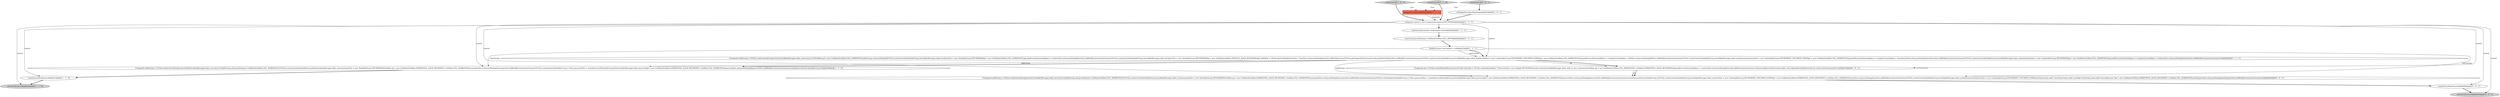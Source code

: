 digraph {
5 [style = filled, label = "setControl(control)@@@52@@@['1', '1', '0']", fillcolor = lightgray, shape = ellipse image = "AAA0AAABBB1BBB"];
3 [style = filled, label = "{Composite addrGroup = UIUtils.createControlGroup(control,DataVirtualityMessages.label_security,4,0,0)addrGroup.setLayoutData(new GridData(GridData.FILL_HORIZONTAL))UIUtils.createControlLabel(addrGroup,DataVirtualityMessages.label_user)usernameText = new Text(addrGroup,SWT.BORDER)GridData gd = new GridData(GridData.HORIZONTAL_ALIGN_BEGINNING | GridData.FILL_HORIZONTAL)usernameText.setLayoutData(gd)usernameText.addModifyListener(textListener)UIUtils.createEmptyLabel(addrGroup,2,1)Text passwordText = createPasswordText(addrGroup,DataVirtualityMessages.label_password)gd = new GridData(GridData.HORIZONTAL_ALIGN_BEGINNING | GridData.FILL_HORIZONTAL)passwordText.setLayoutData(gd)passwordText.addModifyListener(textListener)createPasswordControls(addrGroup,2)}@@@36@@@['1', '1', '0']", fillcolor = white, shape = ellipse image = "AAA0AAABBB1BBB"];
1 [style = filled, label = "createControl['1', '0', '0']", fillcolor = lightgray, shape = diamond image = "AAA0AAABBB1BBB"];
6 [style = filled, label = "control.setLayout(new GridLayout(1,false))@@@5@@@['1', '1', '1']", fillcolor = white, shape = ellipse image = "AAA0AAABBB1BBB"];
12 [style = filled, label = "setImageDescriptor(logoImage)@@@3@@@['0', '0', '1']", fillcolor = white, shape = ellipse image = "AAA0AAABBB3BBB"];
14 [style = filled, label = "setControl(control)@@@91@@@['0', '0', '1']", fillcolor = lightgray, shape = ellipse image = "AAA0AAABBB3BBB"];
16 [style = filled, label = "{Composite addrGroup = UIUtils.createControlGroup(control,SnowflakeMessages.label_security,4,0,0)addrGroup.setLayoutData(new GridData(GridData.FILL_HORIZONTAL))UIUtils.createControlLabel(addrGroup,SnowflakeMessages.label_user)usernameText = new Text(addrGroup,SWT.BORDER)GridData gd = new GridData(GridData.HORIZONTAL_ALIGN_BEGINNING | GridData.FILL_HORIZONTAL)usernameText.setLayoutData(gd)usernameText.addModifyListener(textListener)UIUtils.createEmptyLabel(addrGroup,2,1)Text passwordText = createPasswordText(addrGroup,SnowflakeMessages.label_password)gd = new GridData(GridData.HORIZONTAL_ALIGN_BEGINNING | GridData.FILL_HORIZONTAL)passwordText.setLayoutData(gd)passwordText.addModifyListener(textListener)createPasswordControls(addrGroup,2)UIUtils.createControlLabel(addrGroup,SnowflakeMessages.label_role)roleText = new Combo(addrGroup,SWT.BORDER | SWT.DROP_DOWN)gd = new GridData(GridData.HORIZONTAL_ALIGN_BEGINNING | GridData.FILL_HORIZONTAL)roleText.setLayoutData(gd)roleText.addModifyListener(textListener)UIUtils.createControlLabel(addrGroup,SnowflakeMessages.label_authenticator)authTypeCombo = new Combo(addrGroup,SWT.BORDER | SWT.DROP_DOWN)authTypeCombo.add(\"\")authTypeCombo.add(\"snowflake\")authTypeCombo.add(\"externalbrowser\")gd = new GridData(GridData.HORIZONTAL_ALIGN_BEGINNING | GridData.FILL_HORIZONTAL)authTypeCombo.setLayoutData(gd)authTypeCombo.addModifyListener(textListener)}@@@62@@@['0', '0', '1']", fillcolor = white, shape = ellipse image = "AAA0AAABBB3BBB"];
0 [style = filled, label = "Composite control = new Composite(composite,SWT.NONE)@@@4@@@['1', '1', '1']", fillcolor = white, shape = ellipse image = "AAA0AAABBB1BBB"];
2 [style = filled, label = "control.setLayoutData(new GridData(GridData.FILL_BOTH))@@@6@@@['1', '1', '1']", fillcolor = white, shape = ellipse image = "AAA0AAABBB1BBB"];
7 [style = filled, label = "Composite composite@@@2@@@['1', '1', '1']", fillcolor = tomato, shape = box image = "AAA0AAABBB1BBB"];
15 [style = filled, label = "{Composite ph = UIUtils.createPlaceholder(control,2)CLabel infoLabel = UIUtils.createInfoLabel(ph,\"\")Link testLink = new Link(ph,SWT.NONE)testLink.setText(SnowflakeMessages.label_click_on_test_connection)GridData gd = new GridData(GridData.FILL_HORIZONTAL | GridData.HORIZONTAL_ALIGN_BEGINNING)gd.grabExcessHorizontalSpace = truetestLink.setLayoutData(gd)testLink.addSelectionListener(new SelectionAdapter(){@Override public void widgetSelected(SelectionEvent e){site.testConnection()}})}@@@47@@@['0', '0', '1']", fillcolor = white, shape = ellipse image = "AAA0AAABBB3BBB"];
11 [style = filled, label = "createControl['0', '0', '1']", fillcolor = lightgray, shape = diamond image = "AAA0AAABBB3BBB"];
4 [style = filled, label = "{Composite addrGroup = UIUtils.createControlGroup(control,SnowflakeMessages.label_connection,4,0,0)GridData gd = new GridData(GridData.FILL_HORIZONTAL)addrGroup.setLayoutData(gd)UIUtils.createControlLabel(addrGroup,SnowflakeMessages.label_host)hostText = new Text(addrGroup,SWT.BORDER)gd = new GridData(GridData.FILL_HORIZONTAL)gd.grabExcessHorizontalSpace = truehostText.setLayoutData(gd)hostText.addModifyListener(textListener)UIUtils.createControlLabel(addrGroup,SnowflakeMessages.label_port)portText = new Text(addrGroup,SWT.BORDER)gd = new GridData(GridData.VERTICAL_ALIGN_BEGINNING)gd.widthHint = UIUtils.getFontHeight(portText) * 7portText.setLayoutData(gd)portText.addVerifyListener(UIUtils.getIntegerVerifyListener(Locale.getDefault()))portText.addModifyListener(textListener)UIUtils.createControlLabel(addrGroup,SnowflakeMessages.label_database)dbText = new Combo(addrGroup,SWT.BORDER | SWT.DROP_DOWN)gd = new GridData(GridData.FILL_HORIZONTAL)gd.grabExcessHorizontalSpace = truegd.horizontalSpan = 3dbText.setLayoutData(gd)dbText.addModifyListener(textListener)UIUtils.createControlLabel(addrGroup,SnowflakeMessages.label_warehouse)warehouseText = new Combo(addrGroup,SWT.BORDER | SWT.DROP_DOWN)gd = new GridData(GridData.FILL_HORIZONTAL)gd.grabExcessHorizontalSpace = truegd.horizontalSpan = 3warehouseText.setLayoutData(gd)warehouseText.addModifyListener(textListener)UIUtils.createControlLabel(addrGroup,SnowflakeMessages.label_schema)schemaText = new Combo(addrGroup,SWT.BORDER)gd = new GridData(GridData.FILL_HORIZONTAL)gd.grabExcessHorizontalSpace = truegd.horizontalSpan = 3schemaText.setLayoutData(gd)schemaText.addModifyListener(textListener)}@@@8@@@['1', '1', '1']", fillcolor = white, shape = ellipse image = "AAA0AAABBB1BBB"];
9 [style = filled, label = "createDriverPanel(control)@@@51@@@['1', '1', '0']", fillcolor = white, shape = ellipse image = "AAA0AAABBB1BBB"];
8 [style = filled, label = "ModifyListener textListener = null@@@7@@@['1', '1', '1']", fillcolor = white, shape = ellipse image = "AAA0AAABBB1BBB"];
13 [style = filled, label = "createDriverPanel(control)@@@90@@@['0', '0', '1']", fillcolor = white, shape = ellipse image = "AAA0AAABBB3BBB"];
10 [style = filled, label = "createControl['0', '1', '0']", fillcolor = lightgray, shape = diamond image = "AAA0AAABBB2BBB"];
0->6 [style = bold, label=""];
12->0 [style = bold, label=""];
0->16 [style = solid, label="control"];
8->4 [style = solid, label="textListener"];
11->12 [style = bold, label=""];
8->4 [style = bold, label=""];
0->5 [style = solid, label="control"];
1->7 [style = dotted, label="true"];
15->16 [style = solid, label="gd"];
0->3 [style = solid, label="control"];
11->7 [style = dotted, label="true"];
0->15 [style = solid, label="control"];
10->7 [style = dotted, label="true"];
16->13 [style = bold, label=""];
0->14 [style = solid, label="control"];
6->2 [style = bold, label=""];
2->8 [style = bold, label=""];
4->16 [style = solid, label="addrGroup"];
0->4 [style = solid, label="control"];
0->9 [style = solid, label="control"];
4->3 [style = solid, label="addrGroup"];
0->13 [style = solid, label="control"];
3->9 [style = bold, label=""];
7->0 [style = solid, label="composite"];
15->16 [style = bold, label=""];
8->3 [style = solid, label="textListener"];
4->15 [style = solid, label="gd"];
4->15 [style = bold, label=""];
13->14 [style = bold, label=""];
9->5 [style = bold, label=""];
4->3 [style = bold, label=""];
10->0 [style = bold, label=""];
8->16 [style = solid, label="textListener"];
1->0 [style = bold, label=""];
}
